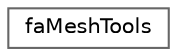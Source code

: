 digraph "Graphical Class Hierarchy"
{
 // LATEX_PDF_SIZE
  bgcolor="transparent";
  edge [fontname=Helvetica,fontsize=10,labelfontname=Helvetica,labelfontsize=10];
  node [fontname=Helvetica,fontsize=10,shape=box,height=0.2,width=0.4];
  rankdir="LR";
  Node0 [id="Node000000",label="faMeshTools",height=0.2,width=0.4,color="grey40", fillcolor="white", style="filled",URL="$classFoam_1_1faMeshTools.html",tooltip="A collection of tools for operating on an faMesh."];
}
